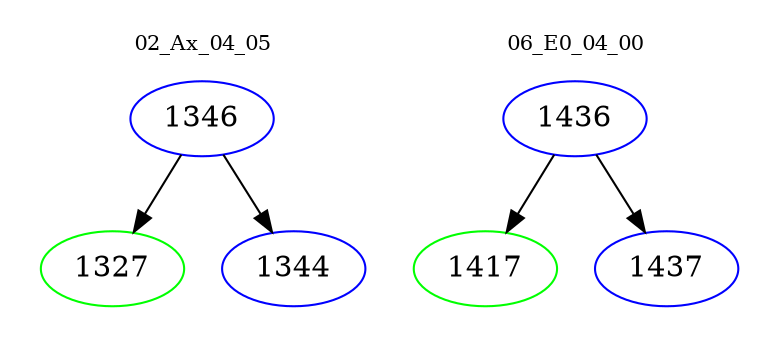 digraph{
subgraph cluster_0 {
color = white
label = "02_Ax_04_05";
fontsize=10;
T0_1346 [label="1346", color="blue"]
T0_1346 -> T0_1327 [color="black"]
T0_1327 [label="1327", color="green"]
T0_1346 -> T0_1344 [color="black"]
T0_1344 [label="1344", color="blue"]
}
subgraph cluster_1 {
color = white
label = "06_E0_04_00";
fontsize=10;
T1_1436 [label="1436", color="blue"]
T1_1436 -> T1_1417 [color="black"]
T1_1417 [label="1417", color="green"]
T1_1436 -> T1_1437 [color="black"]
T1_1437 [label="1437", color="blue"]
}
}
